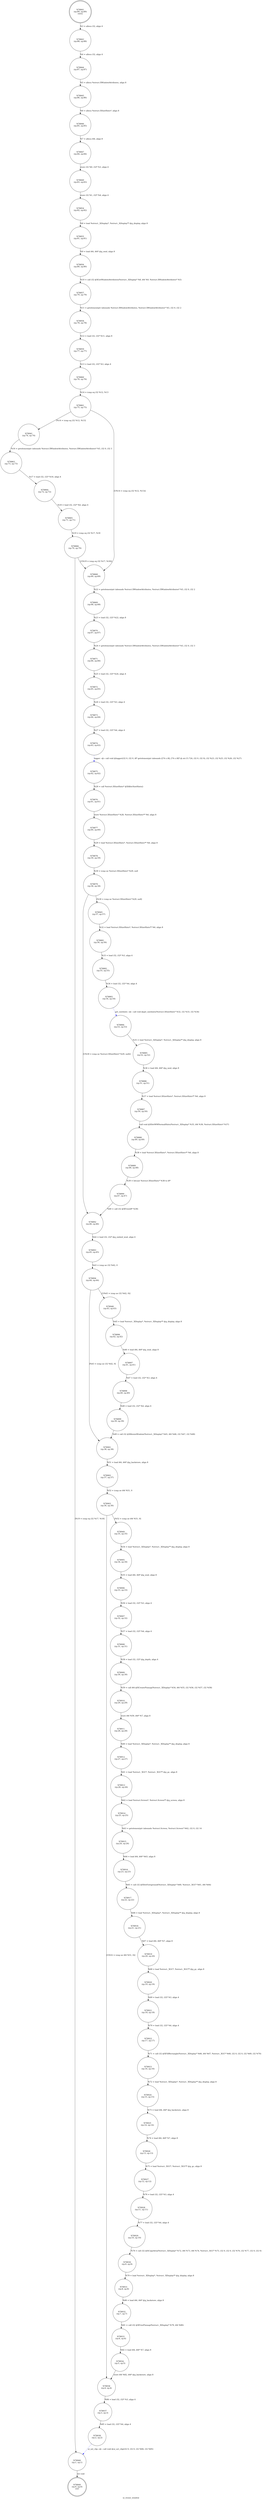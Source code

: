 digraph ui_resize_window {
label="ui_resize_window"
78840 [label="N78840\n(rp:0, ep:0)\nexit", shape="doublecircle"]
78841 [label="N78841\n(rp:89, ep:89)\nentry", shape="doublecircle"]
78841 -> 78843 [label="%3 = alloca i32, align 4"]
78843 [label="N78843\n(rp:88, ep:88)", shape="circle"]
78843 -> 78844 [label="%4 = alloca i32, align 4"]
78844 [label="N78844\n(rp:87, ep:87)", shape="circle"]
78844 -> 78845 [label="%5 = alloca %struct.XWindowAttributes, align 8"]
78845 [label="N78845\n(rp:86, ep:86)", shape="circle"]
78845 -> 78846 [label="%6 = alloca %struct.XSizeHints*, align 8"]
78846 [label="N78846\n(rp:85, ep:85)", shape="circle"]
78846 -> 78847 [label="%7 = alloca i64, align 8"]
78847 [label="N78847\n(rp:84, ep:84)", shape="circle"]
78847 -> 78849 [label="store i32 %0, i32* %3, align 4"]
78849 [label="N78849\n(rp:83, ep:83)", shape="circle"]
78849 -> 78854 [label="store i32 %1, i32* %4, align 4"]
78854 [label="N78854\n(rp:82, ep:82)", shape="circle"]
78854 -> 78855 [label="%8 = load %struct._XDisplay*, %struct._XDisplay** @g_display, align 8"]
78855 [label="N78855\n(rp:81, ep:81)", shape="circle"]
78855 -> 78856 [label="%9 = load i64, i64* @g_wnd, align 8"]
78856 [label="N78856\n(rp:80, ep:80)", shape="circle"]
78856 -> 78857 [label="%10 = call i32 @XGetWindowAttributes(%struct._XDisplay* %8, i64 %9, %struct.XWindowAttributes* %5)"]
78857 [label="N78857\n(rp:79, ep:79)", shape="circle"]
78857 -> 78858 [label="%11 = getelementptr inbounds %struct.XWindowAttributes, %struct.XWindowAttributes* %5, i32 0, i32 2"]
78858 [label="N78858\n(rp:78, ep:78)", shape="circle"]
78858 -> 78859 [label="%12 = load i32, i32* %11, align 8"]
78859 [label="N78859\n(rp:77, ep:77)", shape="circle"]
78859 -> 78860 [label="%13 = load i32, i32* %3, align 4"]
78860 [label="N78860\n(rp:76, ep:76)", shape="circle"]
78860 -> 78861 [label="%14 = icmp eq i32 %12, %13"]
78861 [label="N78861\n(rp:75, ep:75)", shape="circle"]
78861 -> 78941 [label="[%14 = icmp eq i32 %12, %13]"]
78861 -> 78868 [label="[!(%14 = icmp eq i32 %12, %13)]"]
78863 [label="N78863\n(rp:73, ep:73)", shape="circle"]
78863 -> 78864 [label="%17 = load i32, i32* %16, align 4"]
78864 [label="N78864\n(rp:72, ep:72)", shape="circle"]
78864 -> 78865 [label="%18 = load i32, i32* %4, align 4"]
78865 [label="N78865\n(rp:71, ep:71)", shape="circle"]
78865 -> 78866 [label="%19 = icmp eq i32 %17, %18"]
78866 [label="N78866\n(rp:70, ep:70)", shape="circle"]
78866 -> 78940 [label="[%19 = icmp eq i32 %17, %18]"]
78866 -> 78868 [label="[!(%19 = icmp eq i32 %17, %18)]"]
78868 [label="N78868\n(rp:69, ep:69)", shape="circle"]
78868 -> 78869 [label="%22 = getelementptr inbounds %struct.XWindowAttributes, %struct.XWindowAttributes* %5, i32 0, i32 2"]
78869 [label="N78869\n(rp:68, ep:68)", shape="circle"]
78869 -> 78870 [label="%23 = load i32, i32* %22, align 8"]
78870 [label="N78870\n(rp:67, ep:67)", shape="circle"]
78870 -> 78871 [label="%24 = getelementptr inbounds %struct.XWindowAttributes, %struct.XWindowAttributes* %5, i32 0, i32 3"]
78871 [label="N78871\n(rp:66, ep:66)", shape="circle"]
78871 -> 78872 [label="%25 = load i32, i32* %24, align 4"]
78872 [label="N78872\n(rp:65, ep:65)", shape="circle"]
78872 -> 78873 [label="%26 = load i32, i32* %3, align 4"]
78873 [label="N78873\n(rp:64, ep:64)", shape="circle"]
78873 -> 78874 [label="%27 = load i32, i32* %4, align 4"]
78874 [label="N78874\n(rp:63, ep:63)", shape="circle"]
78874 -> 78875 [label="logger --@-- call void @logger(i32 0, i32 0, i8* getelementptr inbounds ([74 x i8], [74 x i8]* @.str.15.724, i32 0, i32 0), i32 %23, i32 %25, i32 %26, i32 %27)", style="dashed", color="blue"]
78875 [label="N78875\n(rp:62, ep:62)", shape="circle"]
78875 -> 78876 [label="%28 = call %struct.XSizeHints* @XAllocSizeHints()"]
78876 [label="N78876\n(rp:61, ep:61)", shape="circle"]
78876 -> 78877 [label="store %struct.XSizeHints* %28, %struct.XSizeHints** %6, align 8"]
78877 [label="N78877\n(rp:60, ep:60)", shape="circle"]
78877 -> 78878 [label="%29 = load %struct.XSizeHints*, %struct.XSizeHints** %6, align 8"]
78878 [label="N78878\n(rp:59, ep:59)", shape="circle"]
78878 -> 78879 [label="%30 = icmp ne %struct.XSizeHints* %29, null"]
78879 [label="N78879\n(rp:58, ep:58)", shape="circle"]
78879 -> 78945 [label="[%30 = icmp ne %struct.XSizeHints* %29, null]"]
78879 -> 78892 [label="[!(%30 = icmp ne %struct.XSizeHints* %29, null)]"]
78881 [label="N78881\n(rp:56, ep:56)", shape="circle"]
78881 -> 78882 [label="%33 = load i32, i32* %3, align 4"]
78882 [label="N78882\n(rp:55, ep:55)", shape="circle"]
78882 -> 78883 [label="%34 = load i32, i32* %4, align 4"]
78883 [label="N78883\n(rp:54, ep:54)", shape="circle"]
78883 -> 78884 [label="get_sizehints --@-- call void @get_sizehints(%struct.XSizeHints* %32, i32 %33, i32 %34)", style="dashed", color="blue"]
78884 [label="N78884\n(rp:53, ep:53)", shape="circle"]
78884 -> 78885 [label="%35 = load %struct._XDisplay*, %struct._XDisplay** @g_display, align 8"]
78885 [label="N78885\n(rp:52, ep:52)", shape="circle"]
78885 -> 78886 [label="%36 = load i64, i64* @g_wnd, align 8"]
78886 [label="N78886\n(rp:51, ep:51)", shape="circle"]
78886 -> 78887 [label="%37 = load %struct.XSizeHints*, %struct.XSizeHints** %6, align 8"]
78887 [label="N78887\n(rp:50, ep:50)", shape="circle"]
78887 -> 78888 [label="call void @XSetWMNormalHints(%struct._XDisplay* %35, i64 %36, %struct.XSizeHints* %37)"]
78888 [label="N78888\n(rp:49, ep:49)", shape="circle"]
78888 -> 78889 [label="%38 = load %struct.XSizeHints*, %struct.XSizeHints** %6, align 8"]
78889 [label="N78889\n(rp:48, ep:48)", shape="circle"]
78889 -> 78890 [label="%39 = bitcast %struct.XSizeHints* %38 to i8*"]
78890 [label="N78890\n(rp:47, ep:47)", shape="circle"]
78890 -> 78892 [label="%40 = call i32 @XFree(i8* %39)"]
78892 [label="N78892\n(rp:46, ep:46)", shape="circle"]
78892 -> 78893 [label="%42 = load i32, i32* @g_embed_wnd, align 4"]
78893 [label="N78893\n(rp:45, ep:45)", shape="circle"]
78893 -> 78894 [label="%43 = icmp ne i32 %42, 0"]
78894 [label="N78894\n(rp:44, ep:44)", shape="circle"]
78894 -> 78948 [label="[!(%43 = icmp ne i32 %42, 0)]"]
78894 -> 78901 [label="[%43 = icmp ne i32 %42, 0]"]
78896 [label="N78896\n(rp:42, ep:42)", shape="circle"]
78896 -> 78897 [label="%46 = load i64, i64* @g_wnd, align 8"]
78897 [label="N78897\n(rp:41, ep:41)", shape="circle"]
78897 -> 78898 [label="%47 = load i32, i32* %3, align 4"]
78898 [label="N78898\n(rp:40, ep:40)", shape="circle"]
78898 -> 78899 [label="%48 = load i32, i32* %4, align 4"]
78899 [label="N78899\n(rp:39, ep:39)", shape="circle"]
78899 -> 78901 [label="%49 = call i32 @XResizeWindow(%struct._XDisplay* %45, i64 %46, i32 %47, i32 %48)"]
78901 [label="N78901\n(rp:38, ep:38)", shape="circle"]
78901 -> 78902 [label="%51 = load i64, i64* @g_backstore, align 8"]
78902 [label="N78902\n(rp:37, ep:37)", shape="circle"]
78902 -> 78903 [label="%52 = icmp ne i64 %51, 0"]
78903 [label="N78903\n(rp:36, ep:36)", shape="circle"]
78903 -> 78949 [label="[%52 = icmp ne i64 %51, 0]"]
78903 -> 78936 [label="[!(%52 = icmp ne i64 %51, 0)]"]
78905 [label="N78905\n(rp:34, ep:34)", shape="circle"]
78905 -> 78906 [label="%55 = load i64, i64* @g_wnd, align 8"]
78906 [label="N78906\n(rp:33, ep:33)", shape="circle"]
78906 -> 78907 [label="%56 = load i32, i32* %3, align 4"]
78907 [label="N78907\n(rp:32, ep:32)", shape="circle"]
78907 -> 78908 [label="%57 = load i32, i32* %4, align 4"]
78908 [label="N78908\n(rp:31, ep:31)", shape="circle"]
78908 -> 78909 [label="%58 = load i32, i32* @g_depth, align 4"]
78909 [label="N78909\n(rp:30, ep:30)", shape="circle"]
78909 -> 78910 [label="%59 = call i64 @XCreatePixmap(%struct._XDisplay* %54, i64 %55, i32 %56, i32 %57, i32 %58)"]
78910 [label="N78910\n(rp:29, ep:29)", shape="circle"]
78910 -> 78911 [label="store i64 %59, i64* %7, align 8"]
78911 [label="N78911\n(rp:28, ep:28)", shape="circle"]
78911 -> 78912 [label="%60 = load %struct._XDisplay*, %struct._XDisplay** @g_display, align 8"]
78912 [label="N78912\n(rp:27, ep:27)", shape="circle"]
78912 -> 78913 [label="%61 = load %struct._XGC*, %struct._XGC** @g_gc, align 8"]
78913 [label="N78913\n(rp:26, ep:26)", shape="circle"]
78913 -> 78914 [label="%62 = load %struct.Screen*, %struct.Screen** @g_screen, align 8"]
78914 [label="N78914\n(rp:25, ep:25)", shape="circle"]
78914 -> 78915 [label="%63 = getelementptr inbounds %struct.Screen, %struct.Screen* %62, i32 0, i32 14"]
78915 [label="N78915\n(rp:24, ep:24)", shape="circle"]
78915 -> 78916 [label="%64 = load i64, i64* %63, align 8"]
78916 [label="N78916\n(rp:23, ep:23)", shape="circle"]
78916 -> 78917 [label="%65 = call i32 @XSetForeground(%struct._XDisplay* %60, %struct._XGC* %61, i64 %64)"]
78917 [label="N78917\n(rp:22, ep:22)", shape="circle"]
78917 -> 78918 [label="%66 = load %struct._XDisplay*, %struct._XDisplay** @g_display, align 8"]
78918 [label="N78918\n(rp:21, ep:21)", shape="circle"]
78918 -> 78919 [label="%67 = load i64, i64* %7, align 8"]
78919 [label="N78919\n(rp:20, ep:20)", shape="circle"]
78919 -> 78920 [label="%68 = load %struct._XGC*, %struct._XGC** @g_gc, align 8"]
78920 [label="N78920\n(rp:19, ep:19)", shape="circle"]
78920 -> 78921 [label="%69 = load i32, i32* %3, align 4"]
78921 [label="N78921\n(rp:18, ep:18)", shape="circle"]
78921 -> 78922 [label="%70 = load i32, i32* %4, align 4"]
78922 [label="N78922\n(rp:17, ep:17)", shape="circle"]
78922 -> 78923 [label="%71 = call i32 @XFillRectangle(%struct._XDisplay* %66, i64 %67, %struct._XGC* %68, i32 0, i32 0, i32 %69, i32 %70)"]
78923 [label="N78923\n(rp:16, ep:16)", shape="circle"]
78923 -> 78924 [label="%72 = load %struct._XDisplay*, %struct._XDisplay** @g_display, align 8"]
78924 [label="N78924\n(rp:15, ep:15)", shape="circle"]
78924 -> 78925 [label="%73 = load i64, i64* @g_backstore, align 8"]
78925 [label="N78925\n(rp:14, ep:14)", shape="circle"]
78925 -> 78926 [label="%74 = load i64, i64* %7, align 8"]
78926 [label="N78926\n(rp:13, ep:13)", shape="circle"]
78926 -> 78927 [label="%75 = load %struct._XGC*, %struct._XGC** @g_gc, align 8"]
78927 [label="N78927\n(rp:12, ep:12)", shape="circle"]
78927 -> 78928 [label="%76 = load i32, i32* %3, align 4"]
78928 [label="N78928\n(rp:11, ep:11)", shape="circle"]
78928 -> 78929 [label="%77 = load i32, i32* %4, align 4"]
78929 [label="N78929\n(rp:10, ep:10)", shape="circle"]
78929 -> 78930 [label="%78 = call i32 @XCopyArea(%struct._XDisplay* %72, i64 %73, i64 %74, %struct._XGC* %75, i32 0, i32 0, i32 %76, i32 %77, i32 0, i32 0)"]
78930 [label="N78930\n(rp:9, ep:9)", shape="circle"]
78930 -> 78931 [label="%79 = load %struct._XDisplay*, %struct._XDisplay** @g_display, align 8"]
78931 [label="N78931\n(rp:8, ep:8)", shape="circle"]
78931 -> 78932 [label="%80 = load i64, i64* @g_backstore, align 8"]
78932 [label="N78932\n(rp:7, ep:7)", shape="circle"]
78932 -> 78933 [label="%81 = call i32 @XFreePixmap(%struct._XDisplay* %79, i64 %80)"]
78933 [label="N78933\n(rp:6, ep:6)", shape="circle"]
78933 -> 78934 [label="%82 = load i64, i64* %7, align 8"]
78934 [label="N78934\n(rp:5, ep:5)", shape="circle"]
78934 -> 78936 [label="store i64 %82, i64* @g_backstore, align 8"]
78936 [label="N78936\n(rp:4, ep:4)", shape="circle"]
78936 -> 78937 [label="%84 = load i32, i32* %3, align 4"]
78937 [label="N78937\n(rp:3, ep:3)", shape="circle"]
78937 -> 78938 [label="%85 = load i32, i32* %4, align 4"]
78938 [label="N78938\n(rp:2, ep:2)", shape="circle"]
78938 -> 78940 [label="ui_set_clip --@-- call void @ui_set_clip(i32 0, i32 0, i32 %84, i32 %85)", style="dashed", color="blue"]
78940 [label="N78940\n(rp:1, ep:1)", shape="circle"]
78940 -> 78840 [label="ret void"]
78941 [label="N78941\n(rp:74, ep:74)", shape="circle"]
78941 -> 78863 [label="%16 = getelementptr inbounds %struct.XWindowAttributes, %struct.XWindowAttributes* %5, i32 0, i32 3"]
78945 [label="N78945\n(rp:57, ep:57)", shape="circle"]
78945 -> 78881 [label="%32 = load %struct.XSizeHints*, %struct.XSizeHints** %6, align 8"]
78948 [label="N78948\n(rp:43, ep:43)", shape="circle"]
78948 -> 78896 [label="%45 = load %struct._XDisplay*, %struct._XDisplay** @g_display, align 8"]
78949 [label="N78949\n(rp:35, ep:35)", shape="circle"]
78949 -> 78905 [label="%54 = load %struct._XDisplay*, %struct._XDisplay** @g_display, align 8"]
}

